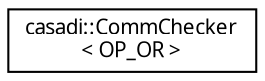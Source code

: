 digraph "Graphical Class Hierarchy"
{
  edge [fontname="FreeSans.ttf",fontsize="10",labelfontname="FreeSans.ttf",labelfontsize="10"];
  node [fontname="FreeSans.ttf",fontsize="10",shape=record];
  rankdir="LR";
  Node1 [label="casadi::CommChecker\l\< OP_OR \>",height=0.2,width=0.4,color="black", fillcolor="white", style="filled",URL="$d9/d5f/structcasadi_1_1CommChecker_3_01OP__OR_01_4.html"];
}
